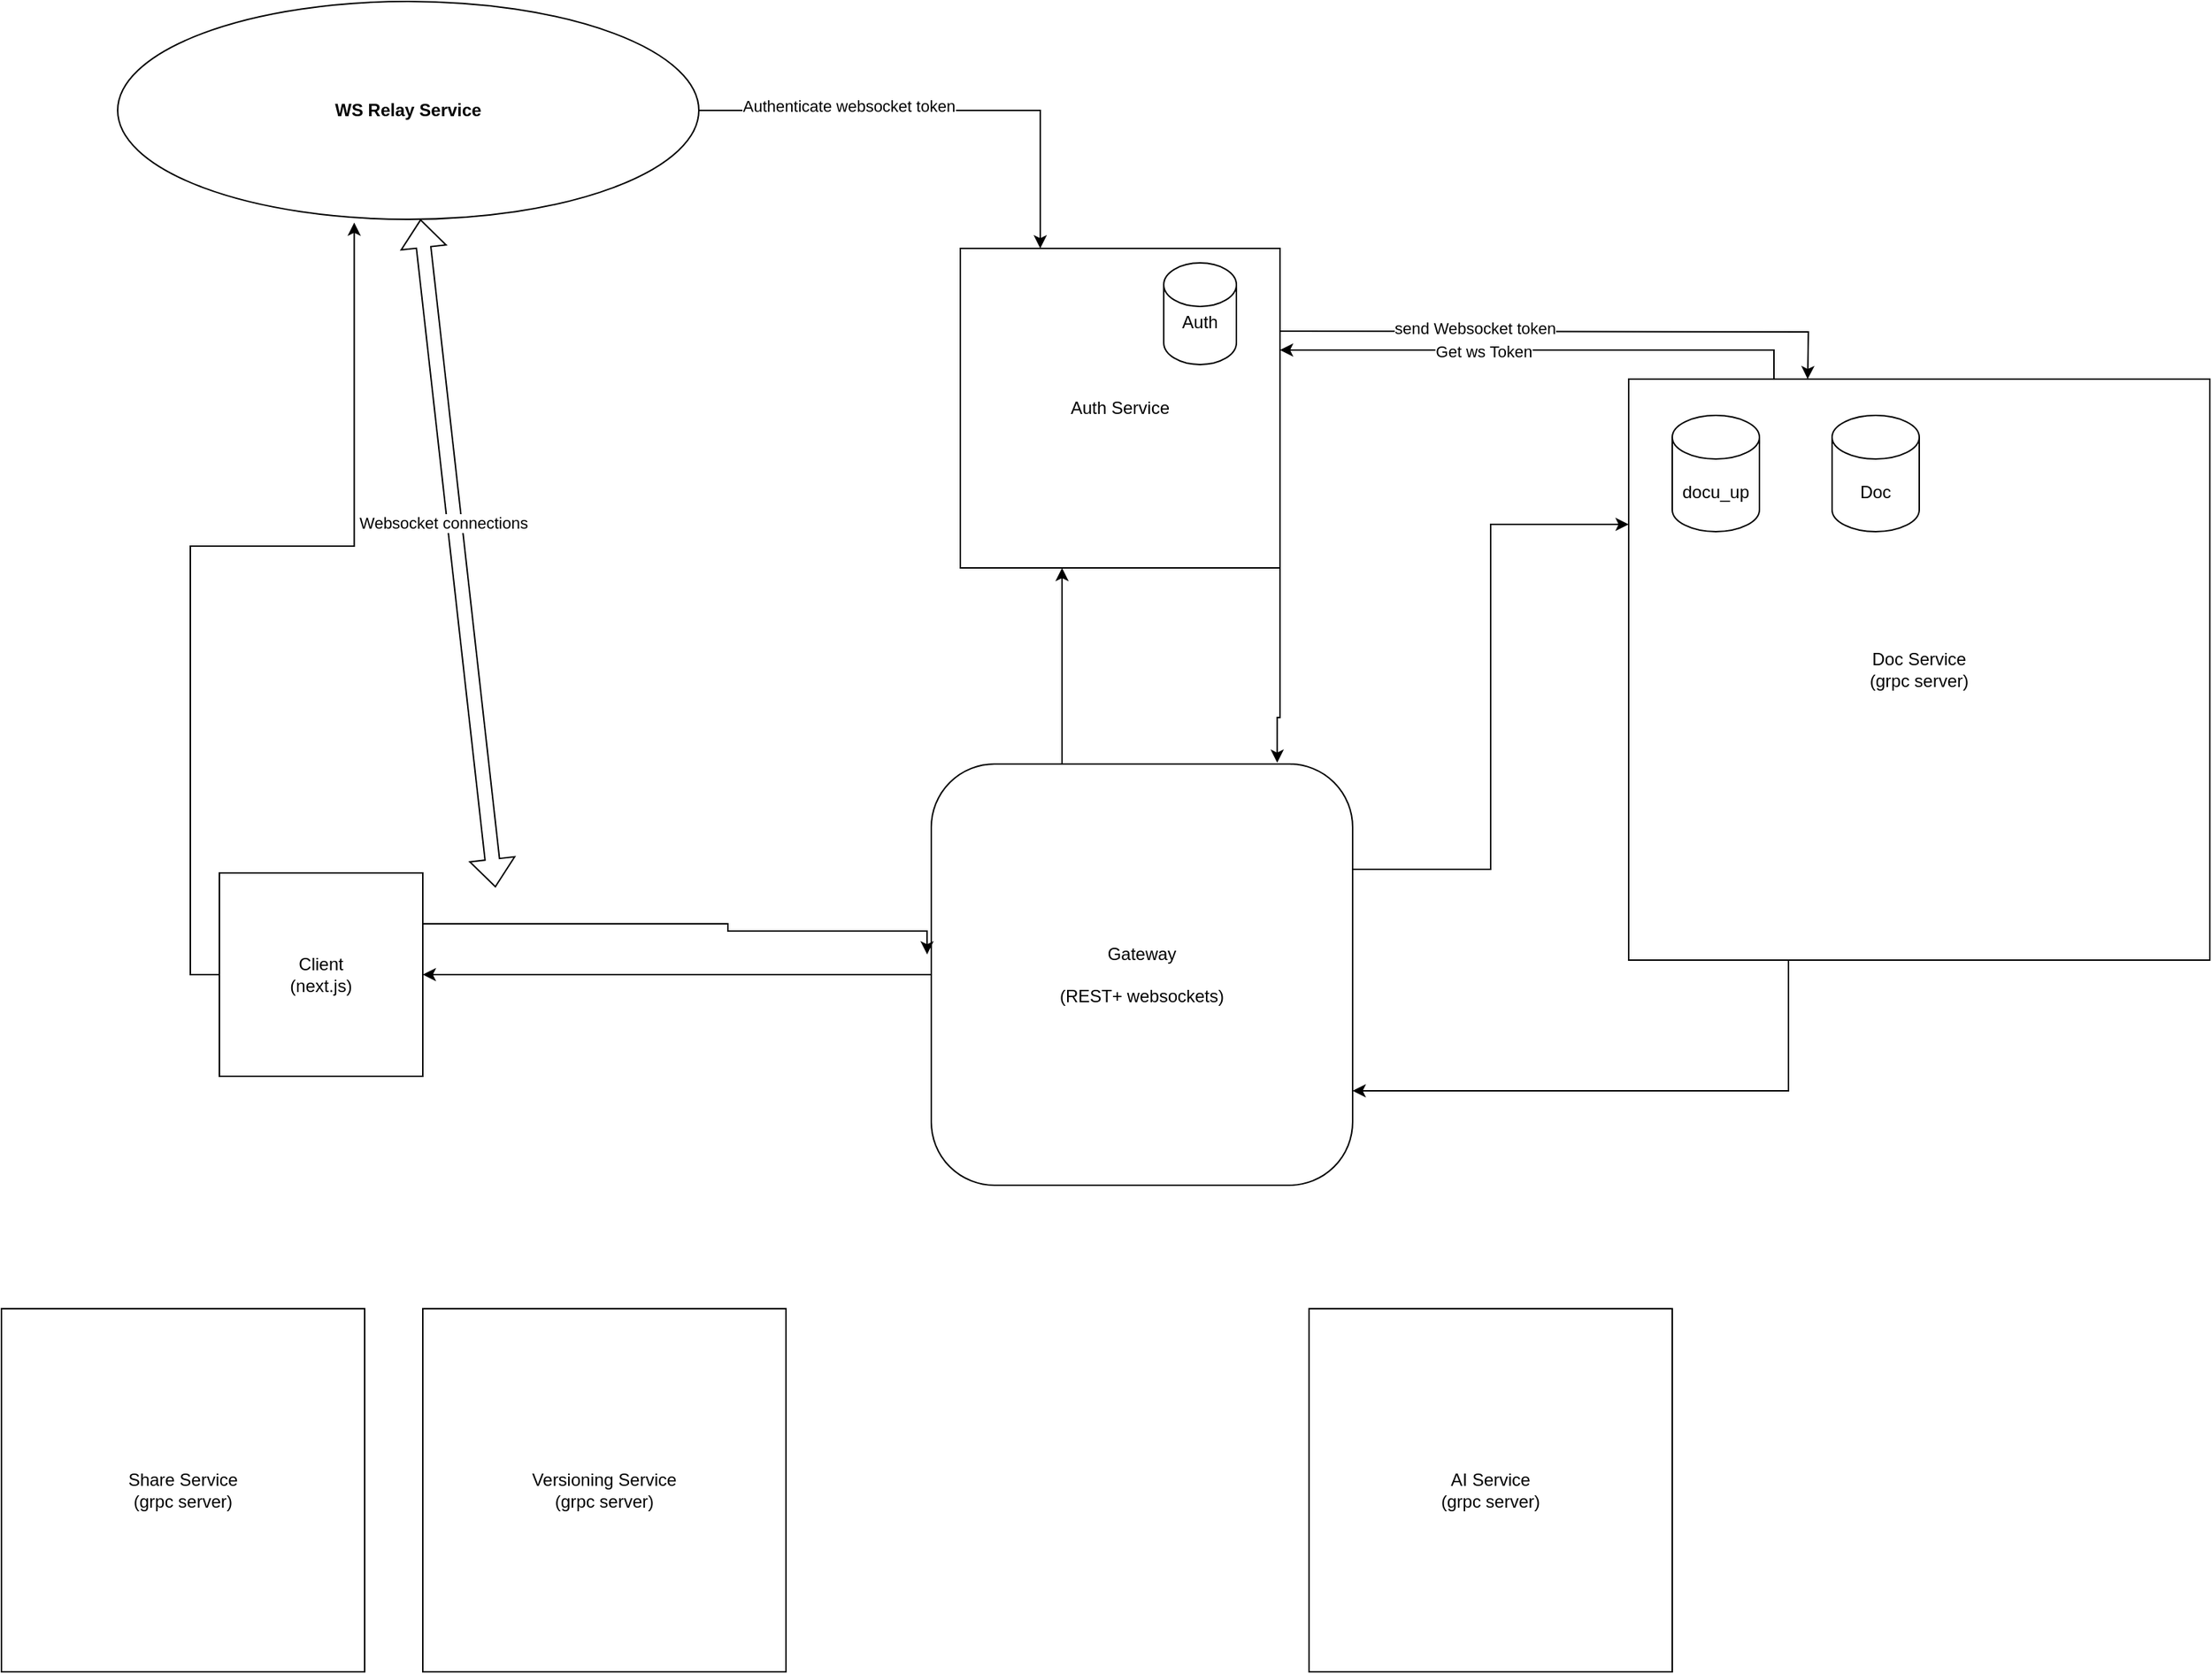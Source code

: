 <mxfile version="28.0.6">
  <diagram name="Page-1" id="sV4jdh1fbwrr0n88Ak4X">
    <mxGraphModel dx="2284" dy="1987" grid="1" gridSize="10" guides="1" tooltips="1" connect="1" arrows="1" fold="1" page="1" pageScale="1" pageWidth="850" pageHeight="1100" math="0" shadow="0">
      <root>
        <mxCell id="0" />
        <mxCell id="1" parent="0" />
        <mxCell id="VOuVjaptbARvSHz4mLUp-1" value="Client&lt;div&gt;(next.js)&lt;/div&gt;" style="whiteSpace=wrap;html=1;aspect=fixed;" parent="1" vertex="1">
          <mxGeometry x="-370" y="320" width="140" height="140" as="geometry" />
        </mxCell>
        <mxCell id="VOuVjaptbARvSHz4mLUp-7" style="edgeStyle=orthogonalEdgeStyle;rounded=0;orthogonalLoop=1;jettySize=auto;html=1;exitX=0;exitY=0.5;exitDx=0;exitDy=0;" parent="1" source="VOuVjaptbARvSHz4mLUp-3" target="VOuVjaptbARvSHz4mLUp-1" edge="1">
          <mxGeometry relative="1" as="geometry" />
        </mxCell>
        <mxCell id="9NaFOKpKZgV9WnAWy-Hn-1" style="edgeStyle=orthogonalEdgeStyle;rounded=0;orthogonalLoop=1;jettySize=auto;html=1;exitX=1;exitY=0.25;exitDx=0;exitDy=0;entryX=0;entryY=0.25;entryDx=0;entryDy=0;" parent="1" source="VOuVjaptbARvSHz4mLUp-3" target="VOuVjaptbARvSHz4mLUp-9" edge="1">
          <mxGeometry relative="1" as="geometry" />
        </mxCell>
        <mxCell id="VOuVjaptbARvSHz4mLUp-3" value="Gateway&lt;div&gt;&lt;br&gt;&lt;/div&gt;&lt;div&gt;(REST+ websockets)&lt;/div&gt;" style="rounded=1;whiteSpace=wrap;html=1;" parent="1" vertex="1">
          <mxGeometry x="120" y="245" width="290" height="290" as="geometry" />
        </mxCell>
        <mxCell id="VOuVjaptbARvSHz4mLUp-6" style="edgeStyle=orthogonalEdgeStyle;rounded=0;orthogonalLoop=1;jettySize=auto;html=1;exitX=1;exitY=0.25;exitDx=0;exitDy=0;entryX=-0.01;entryY=0.452;entryDx=0;entryDy=0;entryPerimeter=0;" parent="1" source="VOuVjaptbARvSHz4mLUp-1" target="VOuVjaptbARvSHz4mLUp-3" edge="1">
          <mxGeometry relative="1" as="geometry">
            <Array as="points">
              <mxPoint x="-20" y="355" />
              <mxPoint x="-20" y="360" />
              <mxPoint x="117" y="360" />
            </Array>
          </mxGeometry>
        </mxCell>
        <mxCell id="VOuVjaptbARvSHz4mLUp-8" value="Auth Service" style="whiteSpace=wrap;html=1;aspect=fixed;" parent="1" vertex="1">
          <mxGeometry x="140" y="-110" width="220" height="220" as="geometry" />
        </mxCell>
        <mxCell id="9NaFOKpKZgV9WnAWy-Hn-7" style="edgeStyle=orthogonalEdgeStyle;rounded=0;orthogonalLoop=1;jettySize=auto;html=1;" parent="1" source="VOuVjaptbARvSHz4mLUp-9" target="VOuVjaptbARvSHz4mLUp-3" edge="1">
          <mxGeometry relative="1" as="geometry">
            <Array as="points">
              <mxPoint x="710" y="470" />
            </Array>
          </mxGeometry>
        </mxCell>
        <mxCell id="HNRIaQW7IglW7SETOeNm-1" style="edgeStyle=orthogonalEdgeStyle;rounded=0;orthogonalLoop=1;jettySize=auto;html=1;exitX=0.25;exitY=0;exitDx=0;exitDy=0;" edge="1" parent="1" source="VOuVjaptbARvSHz4mLUp-9" target="VOuVjaptbARvSHz4mLUp-8">
          <mxGeometry relative="1" as="geometry">
            <mxPoint x="380" y="-90" as="targetPoint" />
            <Array as="points">
              <mxPoint x="700" y="-40" />
            </Array>
          </mxGeometry>
        </mxCell>
        <mxCell id="HNRIaQW7IglW7SETOeNm-5" value="Get ws Token" style="edgeLabel;html=1;align=center;verticalAlign=middle;resizable=0;points=[];" vertex="1" connectable="0" parent="HNRIaQW7IglW7SETOeNm-1">
          <mxGeometry x="0.747" y="1" relative="1" as="geometry">
            <mxPoint x="94" as="offset" />
          </mxGeometry>
        </mxCell>
        <mxCell id="VOuVjaptbARvSHz4mLUp-9" value="Doc Service&lt;div&gt;(grpc server)&lt;/div&gt;" style="whiteSpace=wrap;html=1;aspect=fixed;" parent="1" vertex="1">
          <mxGeometry x="600" y="-20" width="400" height="400" as="geometry" />
        </mxCell>
        <mxCell id="VOuVjaptbARvSHz4mLUp-11" value="AI Service&lt;div&gt;(grpc server)&lt;/div&gt;" style="whiteSpace=wrap;html=1;aspect=fixed;" parent="1" vertex="1">
          <mxGeometry x="380" y="620" width="250" height="250" as="geometry" />
        </mxCell>
        <mxCell id="VOuVjaptbARvSHz4mLUp-13" value="Versioning Service&lt;div&gt;(grpc server)&lt;/div&gt;" style="whiteSpace=wrap;html=1;aspect=fixed;" parent="1" vertex="1">
          <mxGeometry x="-230" y="620" width="250" height="250" as="geometry" />
        </mxCell>
        <mxCell id="VOuVjaptbARvSHz4mLUp-15" value="Share Service&lt;div&gt;(grpc server)&lt;/div&gt;" style="whiteSpace=wrap;html=1;aspect=fixed;" parent="1" vertex="1">
          <mxGeometry x="-520" y="620" width="250" height="250" as="geometry" />
        </mxCell>
        <mxCell id="HNRIaQW7IglW7SETOeNm-3" style="edgeStyle=orthogonalEdgeStyle;rounded=0;orthogonalLoop=1;jettySize=auto;html=1;exitX=1;exitY=0.5;exitDx=0;exitDy=0;entryX=0.25;entryY=0;entryDx=0;entryDy=0;" edge="1" parent="1" source="VOuVjaptbARvSHz4mLUp-16" target="VOuVjaptbARvSHz4mLUp-8">
          <mxGeometry relative="1" as="geometry">
            <mxPoint x="200" y="-130" as="targetPoint" />
          </mxGeometry>
        </mxCell>
        <mxCell id="HNRIaQW7IglW7SETOeNm-7" value="Authenticate websocket token" style="edgeLabel;html=1;align=center;verticalAlign=middle;resizable=0;points=[];" vertex="1" connectable="0" parent="HNRIaQW7IglW7SETOeNm-3">
          <mxGeometry x="-0.38" y="3" relative="1" as="geometry">
            <mxPoint as="offset" />
          </mxGeometry>
        </mxCell>
        <mxCell id="VOuVjaptbARvSHz4mLUp-16" value="&lt;strong data-end=&quot;1795&quot; data-start=&quot;1775&quot;&gt;WS Relay Service&lt;/strong&gt;" style="ellipse;whiteSpace=wrap;html=1;" parent="1" vertex="1">
          <mxGeometry x="-440" y="-280" width="400" height="150" as="geometry" />
        </mxCell>
        <mxCell id="VOuVjaptbARvSHz4mLUp-18" style="edgeStyle=orthogonalEdgeStyle;rounded=0;orthogonalLoop=1;jettySize=auto;html=1;exitX=1;exitY=0.75;exitDx=0;exitDy=0;entryX=0.821;entryY=-0.003;entryDx=0;entryDy=0;entryPerimeter=0;" parent="1" source="VOuVjaptbARvSHz4mLUp-8" target="VOuVjaptbARvSHz4mLUp-3" edge="1">
          <mxGeometry relative="1" as="geometry">
            <Array as="points">
              <mxPoint x="360" y="125" />
              <mxPoint x="360" y="213" />
              <mxPoint x="358" y="213" />
            </Array>
          </mxGeometry>
        </mxCell>
        <mxCell id="VOuVjaptbARvSHz4mLUp-23" value="" style="shape=flexArrow;endArrow=classic;startArrow=classic;html=1;rounded=0;" parent="1" target="VOuVjaptbARvSHz4mLUp-16" edge="1">
          <mxGeometry width="100" height="100" relative="1" as="geometry">
            <mxPoint x="-180" y="330" as="sourcePoint" />
            <mxPoint x="-100" y="210" as="targetPoint" />
          </mxGeometry>
        </mxCell>
        <mxCell id="VOuVjaptbARvSHz4mLUp-25" value="Websocket connections" style="edgeLabel;html=1;align=center;verticalAlign=middle;resizable=0;points=[];" parent="VOuVjaptbARvSHz4mLUp-23" vertex="1" connectable="0">
          <mxGeometry x="0.097" y="8" relative="1" as="geometry">
            <mxPoint as="offset" />
          </mxGeometry>
        </mxCell>
        <mxCell id="VOuVjaptbARvSHz4mLUp-24" style="edgeStyle=orthogonalEdgeStyle;rounded=0;orthogonalLoop=1;jettySize=auto;html=1;exitX=0;exitY=0.5;exitDx=0;exitDy=0;entryX=0.407;entryY=1.015;entryDx=0;entryDy=0;entryPerimeter=0;" parent="1" source="VOuVjaptbARvSHz4mLUp-1" target="VOuVjaptbARvSHz4mLUp-16" edge="1">
          <mxGeometry relative="1" as="geometry" />
        </mxCell>
        <mxCell id="VOuVjaptbARvSHz4mLUp-27" style="edgeStyle=orthogonalEdgeStyle;rounded=0;orthogonalLoop=1;jettySize=auto;html=1;exitX=0.5;exitY=0;exitDx=0;exitDy=0;" parent="1" source="VOuVjaptbARvSHz4mLUp-3" edge="1">
          <mxGeometry relative="1" as="geometry">
            <Array as="points">
              <mxPoint x="210" y="245" />
              <mxPoint x="210" y="115" />
            </Array>
            <mxPoint x="210" y="110" as="targetPoint" />
          </mxGeometry>
        </mxCell>
        <mxCell id="9NaFOKpKZgV9WnAWy-Hn-2" value="docu_up" style="shape=cylinder3;whiteSpace=wrap;html=1;boundedLbl=1;backgroundOutline=1;size=15;" parent="1" vertex="1">
          <mxGeometry x="630" y="5" width="60" height="80" as="geometry" />
        </mxCell>
        <mxCell id="9NaFOKpKZgV9WnAWy-Hn-5" value="Doc" style="shape=cylinder3;whiteSpace=wrap;html=1;boundedLbl=1;backgroundOutline=1;size=15;" parent="1" vertex="1">
          <mxGeometry x="740" y="5" width="60" height="80" as="geometry" />
        </mxCell>
        <mxCell id="9NaFOKpKZgV9WnAWy-Hn-8" value="Auth&lt;div&gt;&lt;br&gt;&lt;/div&gt;" style="shape=cylinder3;whiteSpace=wrap;html=1;boundedLbl=1;backgroundOutline=1;size=15;" parent="1" vertex="1">
          <mxGeometry x="280" y="-100" width="50" height="70" as="geometry" />
        </mxCell>
        <mxCell id="HNRIaQW7IglW7SETOeNm-4" style="edgeStyle=orthogonalEdgeStyle;rounded=0;orthogonalLoop=1;jettySize=auto;html=1;exitX=1;exitY=0.25;exitDx=0;exitDy=0;entryX=0.308;entryY=-0.005;entryDx=0;entryDy=0;entryPerimeter=0;" edge="1" parent="1">
          <mxGeometry relative="1" as="geometry">
            <mxPoint x="360" y="-53.0" as="sourcePoint" />
            <mxPoint x="723.2" y="-20.0" as="targetPoint" />
          </mxGeometry>
        </mxCell>
        <mxCell id="HNRIaQW7IglW7SETOeNm-6" value="send Websocket token" style="edgeLabel;html=1;align=center;verticalAlign=middle;resizable=0;points=[];" vertex="1" connectable="0" parent="HNRIaQW7IglW7SETOeNm-4">
          <mxGeometry x="-0.323" y="2" relative="1" as="geometry">
            <mxPoint as="offset" />
          </mxGeometry>
        </mxCell>
      </root>
    </mxGraphModel>
  </diagram>
</mxfile>
